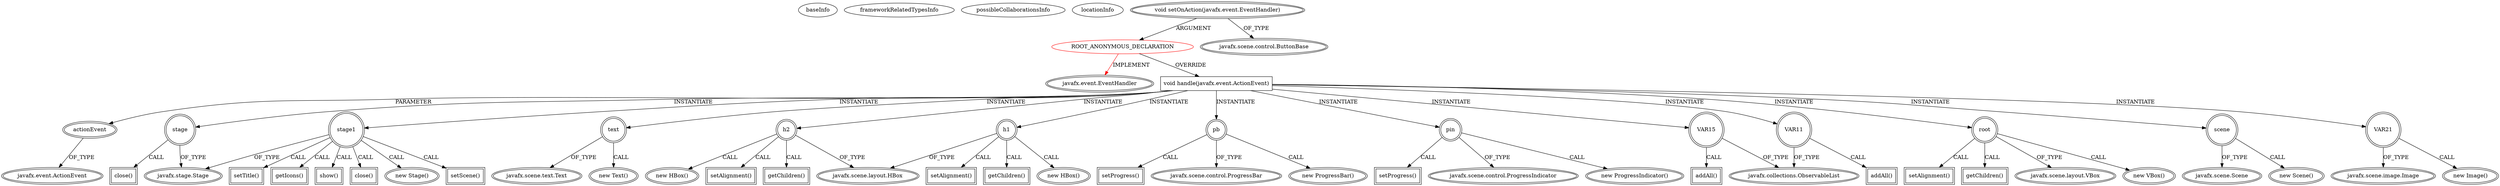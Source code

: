 digraph {
baseInfo[graphId=505,category="extension_graph",isAnonymous=true,possibleRelation=false]
frameworkRelatedTypesInfo[0="javafx.event.EventHandler"]
possibleCollaborationsInfo[]
locationInfo[projectName="GimVic-app-GimVic-Desktop",filePath="/GimVic-app-GimVic-Desktop/gimvic-desktop-master/Main/src/com/DzinVision/preprosteSuplence/main/Gui.java",contextSignature="void install()",graphId="505"]
0[label="ROOT_ANONYMOUS_DECLARATION",vertexType="ROOT_ANONYMOUS_DECLARATION",isFrameworkType=false,color=red]
1[label="javafx.event.EventHandler",vertexType="FRAMEWORK_INTERFACE_TYPE",isFrameworkType=true,peripheries=2]
2[label="void setOnAction(javafx.event.EventHandler)",vertexType="OUTSIDE_CALL",isFrameworkType=true,peripheries=2]
3[label="javafx.scene.control.ButtonBase",vertexType="FRAMEWORK_CLASS_TYPE",isFrameworkType=true,peripheries=2]
4[label="void handle(javafx.event.ActionEvent)",vertexType="OVERRIDING_METHOD_DECLARATION",isFrameworkType=false,shape=box]
5[label="actionEvent",vertexType="PARAMETER_DECLARATION",isFrameworkType=true,peripheries=2]
6[label="javafx.event.ActionEvent",vertexType="FRAMEWORK_CLASS_TYPE",isFrameworkType=true,peripheries=2]
8[label="stage1",vertexType="VARIABLE_EXPRESION",isFrameworkType=true,peripheries=2,shape=circle]
9[label="javafx.stage.Stage",vertexType="FRAMEWORK_CLASS_TYPE",isFrameworkType=true,peripheries=2]
7[label="new Stage()",vertexType="CONSTRUCTOR_CALL",isFrameworkType=true,peripheries=2]
11[label="text",vertexType="VARIABLE_EXPRESION",isFrameworkType=true,peripheries=2,shape=circle]
12[label="javafx.scene.text.Text",vertexType="FRAMEWORK_CLASS_TYPE",isFrameworkType=true,peripheries=2]
10[label="new Text()",vertexType="CONSTRUCTOR_CALL",isFrameworkType=true,peripheries=2]
14[label="h1",vertexType="VARIABLE_EXPRESION",isFrameworkType=true,peripheries=2,shape=circle]
15[label="javafx.scene.layout.HBox",vertexType="FRAMEWORK_CLASS_TYPE",isFrameworkType=true,peripheries=2]
13[label="new HBox()",vertexType="CONSTRUCTOR_CALL",isFrameworkType=true,peripheries=2]
17[label="setAlignment()",vertexType="INSIDE_CALL",isFrameworkType=true,peripheries=2,shape=box]
19[label="getChildren()",vertexType="INSIDE_CALL",isFrameworkType=true,peripheries=2,shape=box]
21[label="pb",vertexType="VARIABLE_EXPRESION",isFrameworkType=true,peripheries=2,shape=circle]
22[label="javafx.scene.control.ProgressBar",vertexType="FRAMEWORK_CLASS_TYPE",isFrameworkType=true,peripheries=2]
20[label="new ProgressBar()",vertexType="CONSTRUCTOR_CALL",isFrameworkType=true,peripheries=2]
24[label="setProgress()",vertexType="INSIDE_CALL",isFrameworkType=true,peripheries=2,shape=box]
26[label="pin",vertexType="VARIABLE_EXPRESION",isFrameworkType=true,peripheries=2,shape=circle]
27[label="javafx.scene.control.ProgressIndicator",vertexType="FRAMEWORK_CLASS_TYPE",isFrameworkType=true,peripheries=2]
25[label="new ProgressIndicator()",vertexType="CONSTRUCTOR_CALL",isFrameworkType=true,peripheries=2]
29[label="setProgress()",vertexType="INSIDE_CALL",isFrameworkType=true,peripheries=2,shape=box]
31[label="h2",vertexType="VARIABLE_EXPRESION",isFrameworkType=true,peripheries=2,shape=circle]
30[label="new HBox()",vertexType="CONSTRUCTOR_CALL",isFrameworkType=true,peripheries=2]
34[label="setAlignment()",vertexType="INSIDE_CALL",isFrameworkType=true,peripheries=2,shape=box]
35[label="VAR11",vertexType="VARIABLE_EXPRESION",isFrameworkType=true,peripheries=2,shape=circle]
37[label="javafx.collections.ObservableList",vertexType="FRAMEWORK_INTERFACE_TYPE",isFrameworkType=true,peripheries=2]
36[label="addAll()",vertexType="INSIDE_CALL",isFrameworkType=true,peripheries=2,shape=box]
39[label="getChildren()",vertexType="INSIDE_CALL",isFrameworkType=true,peripheries=2,shape=box]
41[label="root",vertexType="VARIABLE_EXPRESION",isFrameworkType=true,peripheries=2,shape=circle]
42[label="javafx.scene.layout.VBox",vertexType="FRAMEWORK_CLASS_TYPE",isFrameworkType=true,peripheries=2]
40[label="new VBox()",vertexType="CONSTRUCTOR_CALL",isFrameworkType=true,peripheries=2]
44[label="setAlignment()",vertexType="INSIDE_CALL",isFrameworkType=true,peripheries=2,shape=box]
45[label="VAR15",vertexType="VARIABLE_EXPRESION",isFrameworkType=true,peripheries=2,shape=circle]
46[label="addAll()",vertexType="INSIDE_CALL",isFrameworkType=true,peripheries=2,shape=box]
49[label="getChildren()",vertexType="INSIDE_CALL",isFrameworkType=true,peripheries=2,shape=box]
51[label="scene",vertexType="VARIABLE_EXPRESION",isFrameworkType=true,peripheries=2,shape=circle]
52[label="javafx.scene.Scene",vertexType="FRAMEWORK_CLASS_TYPE",isFrameworkType=true,peripheries=2]
50[label="new Scene()",vertexType="CONSTRUCTOR_CALL",isFrameworkType=true,peripheries=2]
54[label="setScene()",vertexType="INSIDE_CALL",isFrameworkType=true,peripheries=2,shape=box]
56[label="setTitle()",vertexType="INSIDE_CALL",isFrameworkType=true,peripheries=2,shape=box]
58[label="getIcons()",vertexType="INSIDE_CALL",isFrameworkType=true,peripheries=2,shape=box]
60[label="VAR21",vertexType="VARIABLE_EXPRESION",isFrameworkType=true,peripheries=2,shape=circle]
61[label="javafx.scene.image.Image",vertexType="FRAMEWORK_CLASS_TYPE",isFrameworkType=true,peripheries=2]
59[label="new Image()",vertexType="CONSTRUCTOR_CALL",isFrameworkType=true,peripheries=2]
63[label="show()",vertexType="INSIDE_CALL",isFrameworkType=true,peripheries=2,shape=box]
65[label="close()",vertexType="INSIDE_CALL",isFrameworkType=true,peripheries=2,shape=box]
66[label="stage",vertexType="VARIABLE_EXPRESION",isFrameworkType=true,peripheries=2,shape=circle]
67[label="close()",vertexType="INSIDE_CALL",isFrameworkType=true,peripheries=2,shape=box]
0->1[label="IMPLEMENT",color=red]
2->0[label="ARGUMENT"]
2->3[label="OF_TYPE"]
0->4[label="OVERRIDE"]
5->6[label="OF_TYPE"]
4->5[label="PARAMETER"]
4->8[label="INSTANTIATE"]
8->9[label="OF_TYPE"]
8->7[label="CALL"]
4->11[label="INSTANTIATE"]
11->12[label="OF_TYPE"]
11->10[label="CALL"]
4->14[label="INSTANTIATE"]
14->15[label="OF_TYPE"]
14->13[label="CALL"]
14->17[label="CALL"]
14->19[label="CALL"]
4->21[label="INSTANTIATE"]
21->22[label="OF_TYPE"]
21->20[label="CALL"]
21->24[label="CALL"]
4->26[label="INSTANTIATE"]
26->27[label="OF_TYPE"]
26->25[label="CALL"]
26->29[label="CALL"]
4->31[label="INSTANTIATE"]
31->15[label="OF_TYPE"]
31->30[label="CALL"]
31->34[label="CALL"]
4->35[label="INSTANTIATE"]
35->37[label="OF_TYPE"]
35->36[label="CALL"]
31->39[label="CALL"]
4->41[label="INSTANTIATE"]
41->42[label="OF_TYPE"]
41->40[label="CALL"]
41->44[label="CALL"]
4->45[label="INSTANTIATE"]
45->37[label="OF_TYPE"]
45->46[label="CALL"]
41->49[label="CALL"]
4->51[label="INSTANTIATE"]
51->52[label="OF_TYPE"]
51->50[label="CALL"]
8->54[label="CALL"]
8->56[label="CALL"]
8->58[label="CALL"]
4->60[label="INSTANTIATE"]
60->61[label="OF_TYPE"]
60->59[label="CALL"]
8->63[label="CALL"]
8->65[label="CALL"]
4->66[label="INSTANTIATE"]
66->9[label="OF_TYPE"]
66->67[label="CALL"]
}
